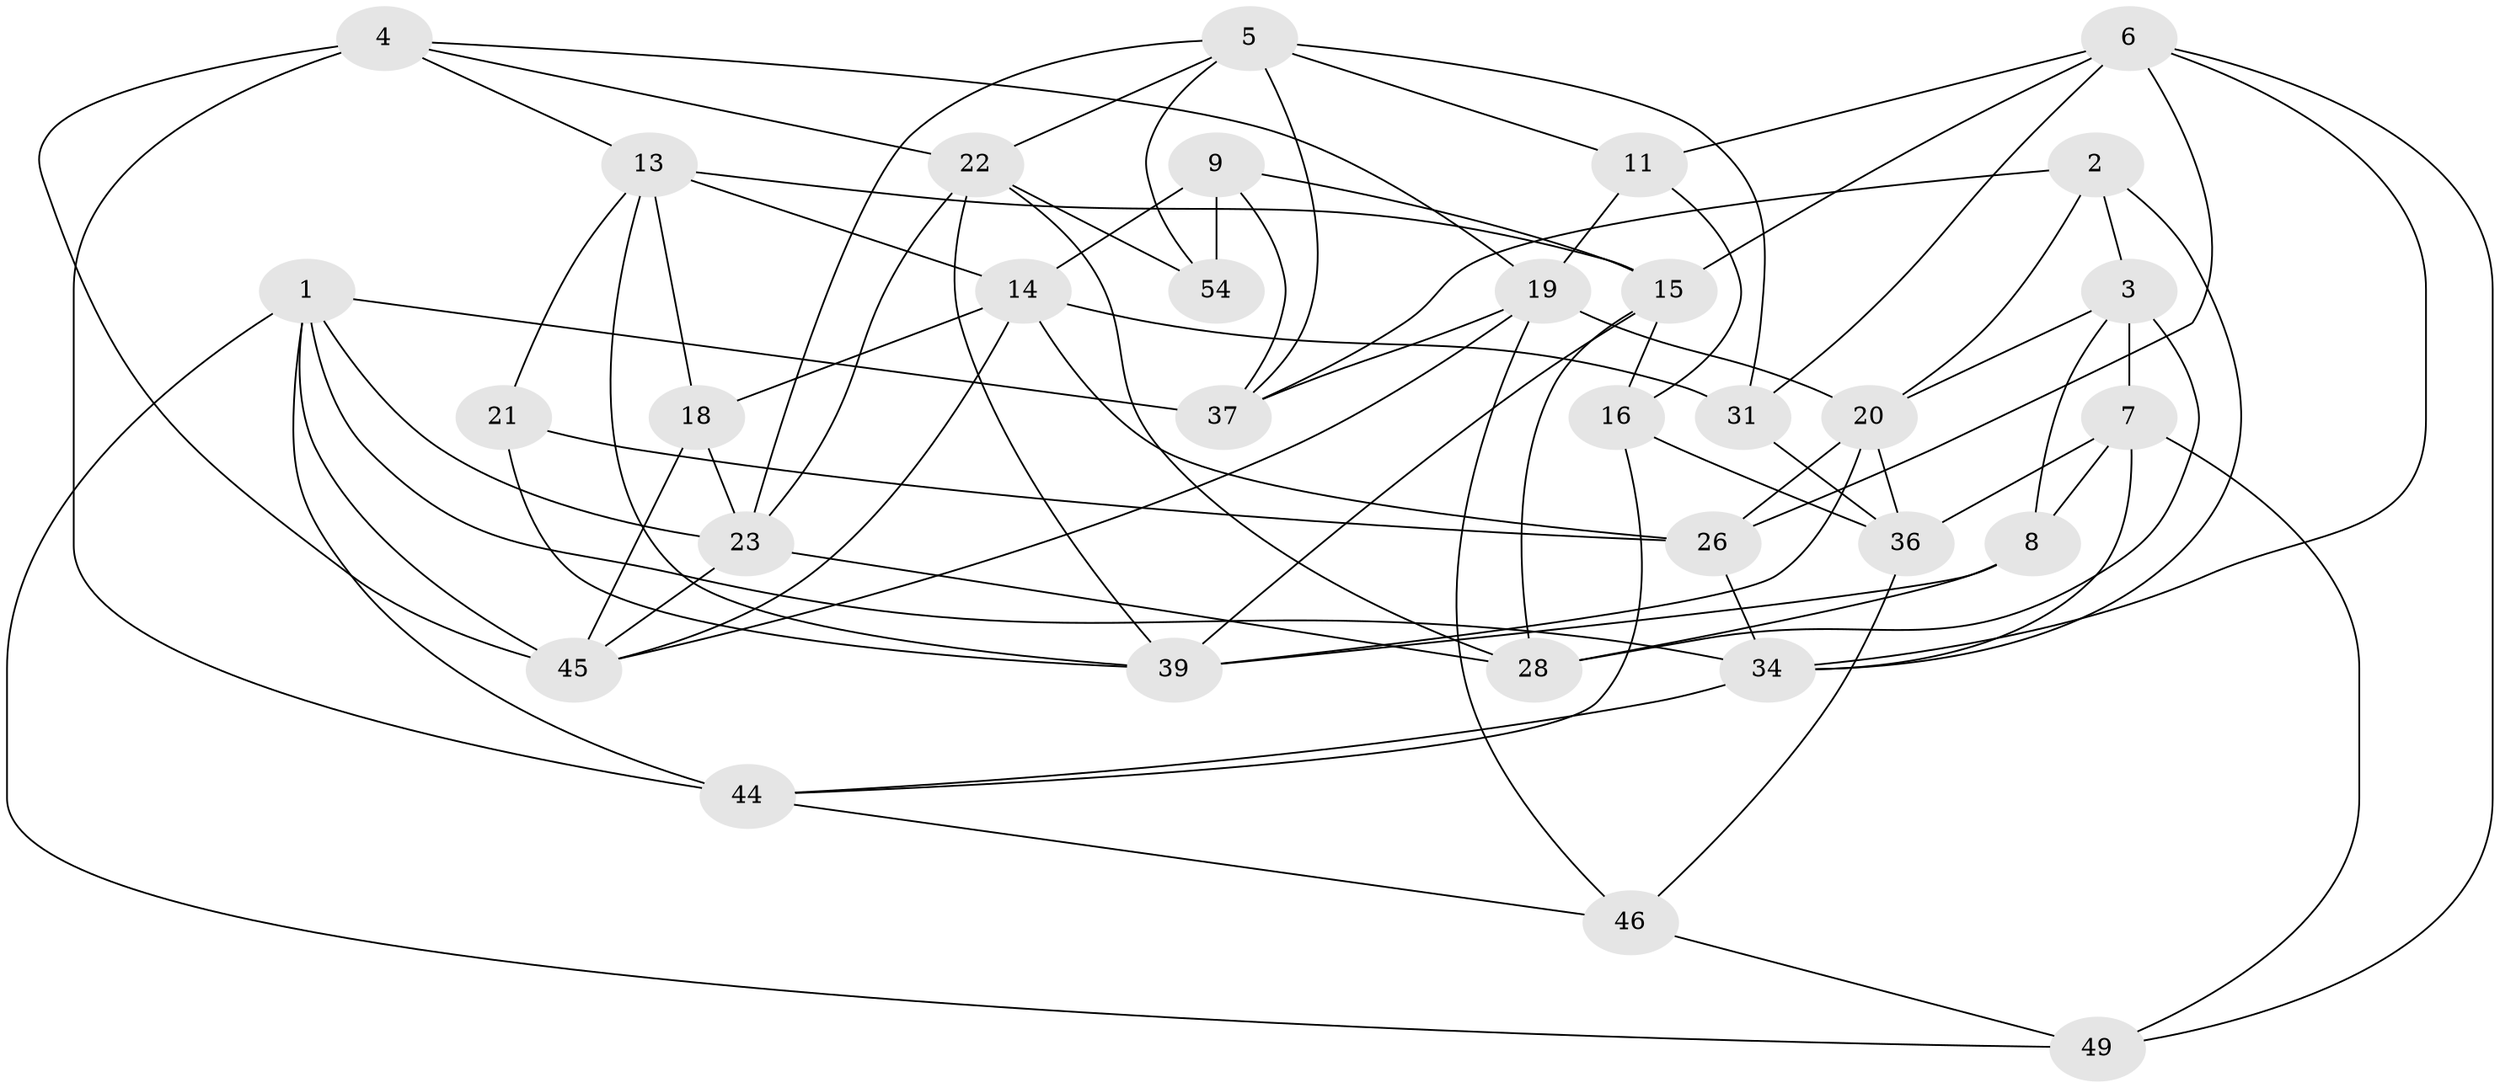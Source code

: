 // Generated by graph-tools (version 1.1) at 2025/52/02/27/25 19:52:29]
// undirected, 32 vertices, 80 edges
graph export_dot {
graph [start="1"]
  node [color=gray90,style=filled];
  1 [super="+17"];
  2;
  3 [super="+43"];
  4 [super="+12"];
  5 [super="+40"];
  6 [super="+38"];
  7 [super="+10"];
  8;
  9 [super="+24"];
  11;
  13 [super="+25"];
  14 [super="+27"];
  15 [super="+51"];
  16;
  18;
  19 [super="+50"];
  20 [super="+29"];
  21;
  22 [super="+33"];
  23 [super="+35"];
  26 [super="+32"];
  28 [super="+30"];
  31;
  34 [super="+48"];
  36 [super="+41"];
  37 [super="+52"];
  39 [super="+42"];
  44 [super="+47"];
  45 [super="+53"];
  46;
  49;
  54;
  1 -- 37;
  1 -- 23;
  1 -- 45;
  1 -- 44;
  1 -- 49;
  1 -- 34;
  2 -- 3;
  2 -- 34;
  2 -- 37;
  2 -- 20;
  3 -- 8;
  3 -- 28 [weight=2];
  3 -- 20;
  3 -- 7;
  4 -- 44 [weight=2];
  4 -- 45;
  4 -- 19;
  4 -- 13;
  4 -- 22;
  5 -- 11;
  5 -- 31;
  5 -- 22;
  5 -- 37;
  5 -- 54;
  5 -- 23;
  6 -- 11;
  6 -- 49;
  6 -- 31;
  6 -- 26;
  6 -- 15;
  6 -- 34;
  7 -- 49;
  7 -- 36 [weight=2];
  7 -- 8;
  7 -- 34;
  8 -- 28;
  8 -- 39;
  9 -- 54 [weight=2];
  9 -- 14;
  9 -- 37 [weight=2];
  9 -- 15;
  11 -- 16;
  11 -- 19;
  13 -- 18;
  13 -- 14;
  13 -- 21;
  13 -- 15;
  13 -- 39;
  14 -- 45;
  14 -- 18;
  14 -- 31;
  14 -- 26;
  15 -- 39;
  15 -- 16;
  15 -- 28;
  16 -- 36;
  16 -- 44;
  18 -- 23;
  18 -- 45;
  19 -- 45;
  19 -- 20;
  19 -- 37;
  19 -- 46;
  20 -- 26;
  20 -- 36;
  20 -- 39;
  21 -- 26 [weight=2];
  21 -- 39;
  22 -- 28;
  22 -- 54;
  22 -- 39;
  22 -- 23;
  23 -- 45;
  23 -- 28;
  26 -- 34;
  31 -- 36;
  34 -- 44;
  36 -- 46;
  44 -- 46;
  46 -- 49;
}
